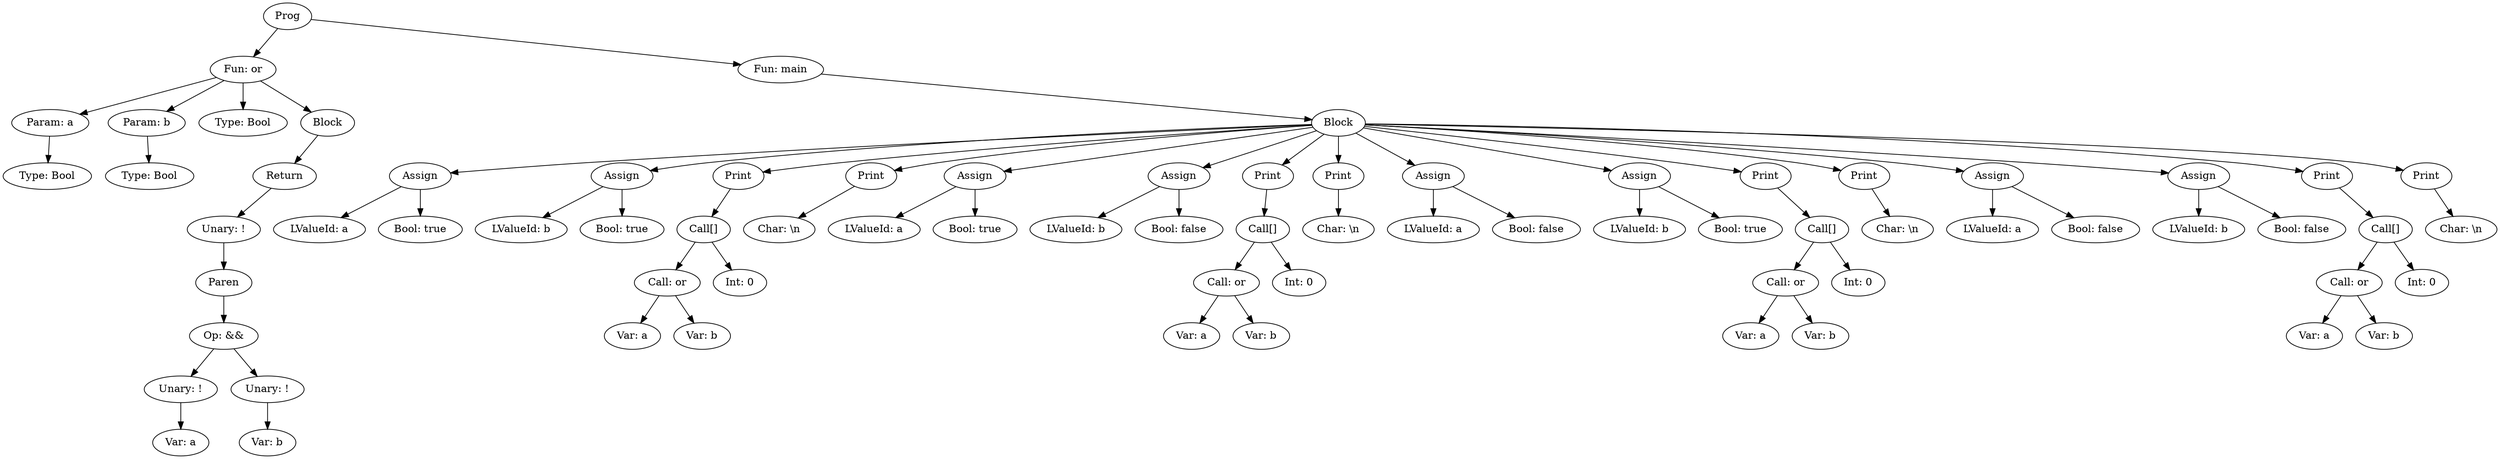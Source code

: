 digraph AST {
"Prog766572210" [label="Prog"];
"Fun1156060786" [label="Fun: or"];
"Prog766572210" -> "Fun1156060786";
"Param1612799726" [label="Param: a"];
"Fun1156060786" -> "Param1612799726";
"Type1286084959" [label="Type: Bool"];
"Param1612799726" -> "Type1286084959";
"Param1709537756" [label="Param: b"];
"Fun1156060786" -> "Param1709537756";
"Type1639622804" [label="Type: Bool"];
"Param1709537756" -> "Type1639622804";
"Type184966243" [label="Type: Bool"];
"Fun1156060786" -> "Type184966243";
"CmdBlock124313277" [label="Block"];
"Fun1156060786" -> "CmdBlock124313277";
"CmdReturn1225616405" [label="Return"];
"CmdBlock124313277" -> "CmdReturn1225616405";
"ExpUnaryOp2101842856" [label="Unary: !"];
"CmdReturn1225616405" -> "ExpUnaryOp2101842856";
"ExpParen1151020327" [label="Paren"];
"ExpUnaryOp2101842856" -> "ExpParen1151020327";
"ExpBinOp88579647" [label="Op: &&"];
"ExpParen1151020327" -> "ExpBinOp88579647";
"ExpUnaryOp654845766" [label="Unary: !"];
"ExpBinOp88579647" -> "ExpUnaryOp654845766";
"ExpVar1712536284" [label="Var: a"];
"ExpUnaryOp654845766" -> "ExpVar1712536284";
"ExpUnaryOp2080166188" [label="Unary: !"];
"ExpBinOp88579647" -> "ExpUnaryOp2080166188";
"ExpVar1123225098" [label="Var: b"];
"ExpUnaryOp2080166188" -> "ExpVar1123225098";
"Fun606548741" [label="Fun: main"];
"Prog766572210" -> "Fun606548741";
"CmdBlock1528637575" [label="Block"];
"Fun606548741" -> "CmdBlock1528637575";
"CmdAssign1190524793" [label="Assign"];
"CmdBlock1528637575" -> "CmdAssign1190524793";
"LValueId472654579" [label="LValueId: a"];
"CmdAssign1190524793" -> "LValueId472654579";
"ExpBool26117480" [label="Bool: true"];
"CmdAssign1190524793" -> "ExpBool26117480";
"CmdAssign870698190" [label="Assign"];
"CmdBlock1528637575" -> "CmdAssign870698190";
"LValueId1514322932" [label="LValueId: b"];
"CmdAssign870698190" -> "LValueId1514322932";
"ExpBool654582261" [label="Bool: true"];
"CmdAssign870698190" -> "ExpBool654582261";
"CmdPrint1389647288" [label="Print"];
"CmdBlock1528637575" -> "CmdPrint1389647288";
"ExpCallIndexed1330278544" [label="Call[]"];
"CmdPrint1389647288" -> "ExpCallIndexed1330278544";
"ExpCall1634198" [label="Call: or"];
"ExpCallIndexed1330278544" -> "ExpCall1634198";
"ExpVar110456297" [label="Var: a"];
"ExpCall1634198" -> "ExpVar110456297";
"ExpVar1989972246" [label="Var: b"];
"ExpCall1634198" -> "ExpVar1989972246";
"ExpInt1791930789" [label="Int: 0"];
"ExpCallIndexed1330278544" -> "ExpInt1791930789";
"CmdPrint762152757" [label="Print"];
"CmdBlock1528637575" -> "CmdPrint762152757";
"ExpChar12209492" [label="Char: \\n"];
"CmdPrint762152757" -> "ExpChar12209492";
"CmdAssign314337396" [label="Assign"];
"CmdBlock1528637575" -> "CmdAssign314337396";
"LValueId232824863" [label="LValueId: a"];
"CmdAssign314337396" -> "LValueId232824863";
"ExpBool1282788025" [label="Bool: true"];
"CmdAssign314337396" -> "ExpBool1282788025";
"CmdAssign519569038" [label="Assign"];
"CmdBlock1528637575" -> "CmdAssign519569038";
"LValueId1870252780" [label="LValueId: b"];
"CmdAssign519569038" -> "LValueId1870252780";
"ExpBool1729199940" [label="Bool: false"];
"CmdAssign519569038" -> "ExpBool1729199940";
"CmdPrint97730845" [label="Print"];
"CmdBlock1528637575" -> "CmdPrint97730845";
"ExpCallIndexed611437735" [label="Call[]"];
"CmdPrint97730845" -> "ExpCallIndexed611437735";
"ExpCall100555887" [label="Call: or"];
"ExpCallIndexed611437735" -> "ExpCall100555887";
"ExpVar1769597131" [label="Var: a"];
"ExpCall100555887" -> "ExpVar1769597131";
"ExpVar1983747920" [label="Var: b"];
"ExpCall100555887" -> "ExpVar1983747920";
"ExpInt1543727556" [label="Int: 0"];
"ExpCallIndexed611437735" -> "ExpInt1543727556";
"CmdPrint736709391" [label="Print"];
"CmdBlock1528637575" -> "CmdPrint736709391";
"ExpChar225493257" [label="Char: \\n"];
"CmdPrint736709391" -> "ExpChar225493257";
"CmdAssign401424608" [label="Assign"];
"CmdBlock1528637575" -> "CmdAssign401424608";
"LValueId1348949648" [label="LValueId: a"];
"CmdAssign401424608" -> "LValueId1348949648";
"ExpBool834133664" [label="Bool: false"];
"CmdAssign401424608" -> "ExpBool834133664";
"CmdAssign985934102" [label="Assign"];
"CmdBlock1528637575" -> "CmdAssign985934102";
"LValueId1205044462" [label="LValueId: b"];
"CmdAssign985934102" -> "LValueId1205044462";
"ExpBool761960786" [label="Bool: true"];
"CmdAssign985934102" -> "ExpBool761960786";
"CmdPrint581374081" [label="Print"];
"CmdBlock1528637575" -> "CmdPrint581374081";
"ExpCallIndexed959447386" [label="Call[]"];
"CmdPrint581374081" -> "ExpCallIndexed959447386";
"ExpCall1654589030" [label="Call: or"];
"ExpCallIndexed959447386" -> "ExpCall1654589030";
"ExpVar466002798" [label="Var: a"];
"ExpCall1654589030" -> "ExpVar466002798";
"ExpVar33524623" [label="Var: b"];
"ExpCall1654589030" -> "ExpVar33524623";
"ExpInt947679291" [label="Int: 0"];
"ExpCallIndexed959447386" -> "ExpInt947679291";
"CmdPrint575335780" [label="Print"];
"CmdBlock1528637575" -> "CmdPrint575335780";
"ExpChar205125520" [label="Char: \\n"];
"CmdPrint575335780" -> "ExpChar205125520";
"CmdAssign1911006827" [label="Assign"];
"CmdBlock1528637575" -> "CmdAssign1911006827";
"LValueId717356484" [label="LValueId: a"];
"CmdAssign1911006827" -> "LValueId717356484";
"ExpBool1595212853" [label="Bool: false"];
"CmdAssign1911006827" -> "ExpBool1595212853";
"CmdAssign475266352" [label="Assign"];
"CmdBlock1528637575" -> "CmdAssign475266352";
"LValueId1355531311" [label="LValueId: b"];
"CmdAssign475266352" -> "LValueId1355531311";
"ExpBool1967205423" [label="Bool: false"];
"CmdAssign475266352" -> "ExpBool1967205423";
"CmdPrint42121758" [label="Print"];
"CmdBlock1528637575" -> "CmdPrint42121758";
"ExpCallIndexed20671747" [label="Call[]"];
"CmdPrint42121758" -> "ExpCallIndexed20671747";
"ExpCall257895351" [label="Call: or"];
"ExpCallIndexed20671747" -> "ExpCall257895351";
"ExpVar1929600551" [label="Var: a"];
"ExpCall257895351" -> "ExpVar1929600551";
"ExpVar1690716179" [label="Var: b"];
"ExpCall257895351" -> "ExpVar1690716179";
"ExpInt1053782781" [label="Int: 0"];
"ExpCallIndexed20671747" -> "ExpInt1053782781";
"CmdPrint1211888640" [label="Print"];
"CmdBlock1528637575" -> "CmdPrint1211888640";
"ExpChar564160838" [label="Char: \\n"];
"CmdPrint1211888640" -> "ExpChar564160838";
}
